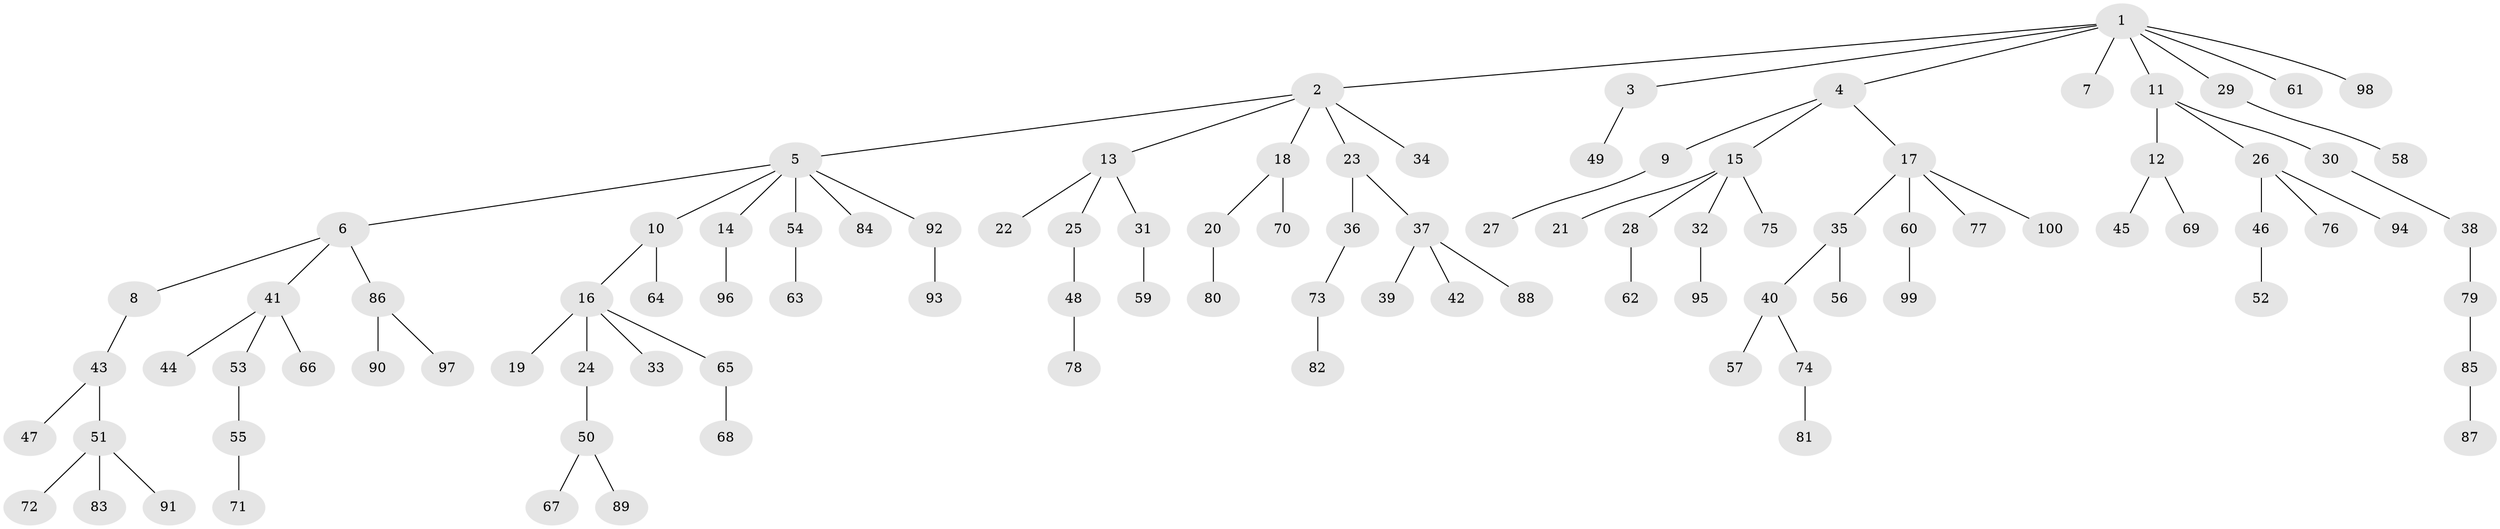 // Generated by graph-tools (version 1.1) at 2025/38/02/21/25 10:38:55]
// undirected, 100 vertices, 99 edges
graph export_dot {
graph [start="1"]
  node [color=gray90,style=filled];
  1;
  2;
  3;
  4;
  5;
  6;
  7;
  8;
  9;
  10;
  11;
  12;
  13;
  14;
  15;
  16;
  17;
  18;
  19;
  20;
  21;
  22;
  23;
  24;
  25;
  26;
  27;
  28;
  29;
  30;
  31;
  32;
  33;
  34;
  35;
  36;
  37;
  38;
  39;
  40;
  41;
  42;
  43;
  44;
  45;
  46;
  47;
  48;
  49;
  50;
  51;
  52;
  53;
  54;
  55;
  56;
  57;
  58;
  59;
  60;
  61;
  62;
  63;
  64;
  65;
  66;
  67;
  68;
  69;
  70;
  71;
  72;
  73;
  74;
  75;
  76;
  77;
  78;
  79;
  80;
  81;
  82;
  83;
  84;
  85;
  86;
  87;
  88;
  89;
  90;
  91;
  92;
  93;
  94;
  95;
  96;
  97;
  98;
  99;
  100;
  1 -- 2;
  1 -- 3;
  1 -- 4;
  1 -- 7;
  1 -- 11;
  1 -- 29;
  1 -- 61;
  1 -- 98;
  2 -- 5;
  2 -- 13;
  2 -- 18;
  2 -- 23;
  2 -- 34;
  3 -- 49;
  4 -- 9;
  4 -- 15;
  4 -- 17;
  5 -- 6;
  5 -- 10;
  5 -- 14;
  5 -- 54;
  5 -- 84;
  5 -- 92;
  6 -- 8;
  6 -- 41;
  6 -- 86;
  8 -- 43;
  9 -- 27;
  10 -- 16;
  10 -- 64;
  11 -- 12;
  11 -- 26;
  11 -- 30;
  12 -- 45;
  12 -- 69;
  13 -- 22;
  13 -- 25;
  13 -- 31;
  14 -- 96;
  15 -- 21;
  15 -- 28;
  15 -- 32;
  15 -- 75;
  16 -- 19;
  16 -- 24;
  16 -- 33;
  16 -- 65;
  17 -- 35;
  17 -- 60;
  17 -- 77;
  17 -- 100;
  18 -- 20;
  18 -- 70;
  20 -- 80;
  23 -- 36;
  23 -- 37;
  24 -- 50;
  25 -- 48;
  26 -- 46;
  26 -- 76;
  26 -- 94;
  28 -- 62;
  29 -- 58;
  30 -- 38;
  31 -- 59;
  32 -- 95;
  35 -- 40;
  35 -- 56;
  36 -- 73;
  37 -- 39;
  37 -- 42;
  37 -- 88;
  38 -- 79;
  40 -- 57;
  40 -- 74;
  41 -- 44;
  41 -- 53;
  41 -- 66;
  43 -- 47;
  43 -- 51;
  46 -- 52;
  48 -- 78;
  50 -- 67;
  50 -- 89;
  51 -- 72;
  51 -- 83;
  51 -- 91;
  53 -- 55;
  54 -- 63;
  55 -- 71;
  60 -- 99;
  65 -- 68;
  73 -- 82;
  74 -- 81;
  79 -- 85;
  85 -- 87;
  86 -- 90;
  86 -- 97;
  92 -- 93;
}
